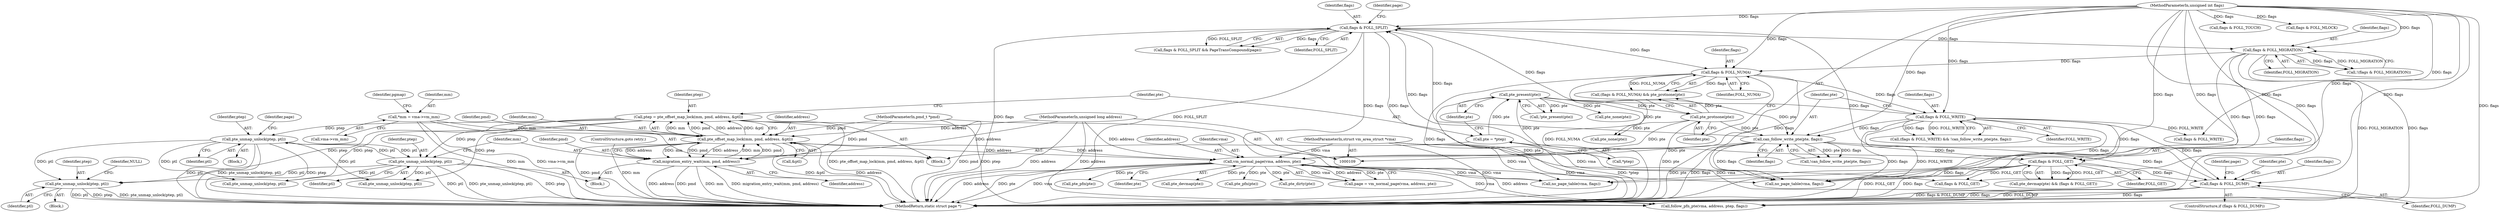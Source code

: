 digraph "0_linux_19be0eaffa3ac7d8eb6784ad9bdbc7d67ed8e619_0@pointer" {
"1000203" [label="(Call,pte_unmap_unlock(ptep, ptl))"];
"1000139" [label="(Call,ptep = pte_offset_map_lock(mm, pmd, address, &ptl))"];
"1000141" [label="(Call,pte_offset_map_lock(mm, pmd, address, &ptl))"];
"1000116" [label="(Call,*mm = vma->vm_mm)"];
"1000180" [label="(Call,migration_entry_wait(mm, pmd, address))"];
"1000112" [label="(MethodParameterIn,pmd_t *pmd)"];
"1000111" [label="(MethodParameterIn,unsigned long address)"];
"1000210" [label="(Call,vm_normal_page(vma, address, pte))"];
"1000110" [label="(MethodParameterIn,struct vm_area_struct *vma)"];
"1000199" [label="(Call,can_follow_write_pte(pte, flags))"];
"1000190" [label="(Call,pte_protnone(pte))"];
"1000153" [label="(Call,pte_present(pte))"];
"1000147" [label="(Call,pte = *ptep)"];
"1000195" [label="(Call,flags & FOLL_WRITE)"];
"1000187" [label="(Call,flags & FOLL_NUMA)"];
"1000282" [label="(Call,flags & FOLL_SPLIT)"];
"1000221" [label="(Call,flags & FOLL_GET)"];
"1000113" [label="(MethodParameterIn,unsigned int flags)"];
"1000246" [label="(Call,flags & FOLL_DUMP)"];
"1000160" [label="(Call,flags & FOLL_MIGRATION)"];
"1000291" [label="(Call,pte_unmap_unlock(ptep, ptl))"];
"1000177" [label="(Call,pte_unmap_unlock(ptep, ptl))"];
"1000292" [label="(Identifier,ptep)"];
"1000182" [label="(Identifier,pmd)"];
"1000326" [label="(Call,flags & FOLL_TOUCH)"];
"1000258" [label="(Call,pte_pfn(pte))"];
"1000311" [label="(Call,flags & FOLL_GET)"];
"1000186" [label="(Call,(flags & FOLL_NUMA) && pte_protnone(pte))"];
"1000212" [label="(Identifier,address)"];
"1000270" [label="(Call,follow_pfn_pte(vma, address, ptep, flags))"];
"1000386" [label="(Call,pte_none(pte))"];
"1000381" [label="(Call,pte_unmap_unlock(ptep, ptl))"];
"1000117" [label="(Identifier,mm)"];
"1000141" [label="(Call,pte_offset_map_lock(mm, pmd, address, &ptl))"];
"1000213" [label="(Identifier,pte)"];
"1000210" [label="(Call,vm_normal_page(vma, address, pte))"];
"1000219" [label="(Call,pte_devmap(pte))"];
"1000118" [label="(Call,vma->vm_mm)"];
"1000211" [label="(Identifier,vma)"];
"1000178" [label="(Identifier,ptep)"];
"1000162" [label="(Identifier,FOLL_MIGRATION)"];
"1000228" [label="(Call,pte_pfn(pte))"];
"1000116" [label="(Call,*mm = vma->vm_mm)"];
"1000195" [label="(Call,flags & FOLL_WRITE)"];
"1000154" [label="(Identifier,pte)"];
"1000179" [label="(Identifier,ptl)"];
"1000114" [label="(Block,)"];
"1000145" [label="(Call,&ptl)"];
"1000123" [label="(Identifier,pgmap)"];
"1000144" [label="(Identifier,address)"];
"1000287" [label="(Block,)"];
"1000247" [label="(Identifier,flags)"];
"1000177" [label="(Call,pte_unmap_unlock(ptep, ptl))"];
"1000143" [label="(Identifier,pmd)"];
"1000291" [label="(Call,pte_unmap_unlock(ptep, ptl))"];
"1000205" [label="(Identifier,ptl)"];
"1000248" [label="(Identifier,FOLL_DUMP)"];
"1000189" [label="(Identifier,FOLL_NUMA)"];
"1000251" [label="(Identifier,page)"];
"1000161" [label="(Identifier,flags)"];
"1000142" [label="(Identifier,mm)"];
"1000136" [label="(Call,no_page_table(vma, flags))"];
"1000160" [label="(Call,flags & FOLL_MIGRATION)"];
"1000200" [label="(Identifier,pte)"];
"1000245" [label="(ControlStructure,if (flags & FOLL_DUMP))"];
"1000375" [label="(Call,pte_unmap_unlock(ptep, ptl))"];
"1000149" [label="(Call,*ptep)"];
"1000348" [label="(Call,flags & FOLL_MLOCK)"];
"1000281" [label="(Call,flags & FOLL_SPLIT && PageTransCompound(page))"];
"1000222" [label="(Identifier,flags)"];
"1000155" [label="(Block,)"];
"1000111" [label="(MethodParameterIn,unsigned long address)"];
"1000204" [label="(Identifier,ptep)"];
"1000110" [label="(MethodParameterIn,struct vm_area_struct *vma)"];
"1000190" [label="(Call,pte_protnone(pte))"];
"1000337" [label="(Call,pte_dirty(pte))"];
"1000148" [label="(Identifier,pte)"];
"1000147" [label="(Call,pte = *ptep)"];
"1000183" [label="(Identifier,address)"];
"1000153" [label="(Call,pte_present(pte))"];
"1000282" [label="(Call,flags & FOLL_SPLIT)"];
"1000283" [label="(Identifier,flags)"];
"1000152" [label="(Call,!pte_present(pte))"];
"1000394" [label="(MethodReturn,static struct page *)"];
"1000259" [label="(Identifier,pte)"];
"1000208" [label="(Call,page = vm_normal_page(vma, address, pte))"];
"1000139" [label="(Call,ptep = pte_offset_map_lock(mm, pmd, address, &ptl))"];
"1000197" [label="(Identifier,FOLL_WRITE)"];
"1000188" [label="(Identifier,flags)"];
"1000198" [label="(Call,!can_follow_write_pte(pte, flags))"];
"1000196" [label="(Identifier,flags)"];
"1000221" [label="(Call,flags & FOLL_GET)"];
"1000246" [label="(Call,flags & FOLL_DUMP)"];
"1000191" [label="(Identifier,pte)"];
"1000223" [label="(Identifier,FOLL_GET)"];
"1000194" [label="(Call,(flags & FOLL_WRITE) && !can_follow_write_pte(pte, flags))"];
"1000332" [label="(Call,flags & FOLL_WRITE)"];
"1000180" [label="(Call,migration_entry_wait(mm, pmd, address))"];
"1000284" [label="(Identifier,FOLL_SPLIT)"];
"1000295" [label="(Identifier,page)"];
"1000140" [label="(Identifier,ptep)"];
"1000165" [label="(Call,pte_none(pte))"];
"1000286" [label="(Identifier,page)"];
"1000113" [label="(MethodParameterIn,unsigned int flags)"];
"1000184" [label="(ControlStructure,goto retry;)"];
"1000203" [label="(Call,pte_unmap_unlock(ptep, ptl))"];
"1000391" [label="(Call,no_page_table(vma, flags))"];
"1000207" [label="(Identifier,NULL)"];
"1000159" [label="(Call,!(flags & FOLL_MIGRATION))"];
"1000187" [label="(Call,flags & FOLL_NUMA)"];
"1000112" [label="(MethodParameterIn,pmd_t *pmd)"];
"1000293" [label="(Identifier,ptl)"];
"1000202" [label="(Block,)"];
"1000201" [label="(Identifier,flags)"];
"1000218" [label="(Call,pte_devmap(pte) && (flags & FOLL_GET))"];
"1000199" [label="(Call,can_follow_write_pte(pte, flags))"];
"1000181" [label="(Identifier,mm)"];
"1000203" -> "1000202"  [label="AST: "];
"1000203" -> "1000205"  [label="CFG: "];
"1000204" -> "1000203"  [label="AST: "];
"1000205" -> "1000203"  [label="AST: "];
"1000207" -> "1000203"  [label="CFG: "];
"1000203" -> "1000394"  [label="DDG: pte_unmap_unlock(ptep, ptl)"];
"1000203" -> "1000394"  [label="DDG: ptl"];
"1000203" -> "1000394"  [label="DDG: ptep"];
"1000139" -> "1000203"  [label="DDG: ptep"];
"1000291" -> "1000203"  [label="DDG: ptl"];
"1000177" -> "1000203"  [label="DDG: ptl"];
"1000139" -> "1000114"  [label="AST: "];
"1000139" -> "1000141"  [label="CFG: "];
"1000140" -> "1000139"  [label="AST: "];
"1000141" -> "1000139"  [label="AST: "];
"1000148" -> "1000139"  [label="CFG: "];
"1000139" -> "1000394"  [label="DDG: pte_offset_map_lock(mm, pmd, address, &ptl)"];
"1000141" -> "1000139"  [label="DDG: mm"];
"1000141" -> "1000139"  [label="DDG: pmd"];
"1000141" -> "1000139"  [label="DDG: address"];
"1000141" -> "1000139"  [label="DDG: &ptl"];
"1000139" -> "1000177"  [label="DDG: ptep"];
"1000139" -> "1000270"  [label="DDG: ptep"];
"1000139" -> "1000291"  [label="DDG: ptep"];
"1000139" -> "1000375"  [label="DDG: ptep"];
"1000139" -> "1000381"  [label="DDG: ptep"];
"1000141" -> "1000145"  [label="CFG: "];
"1000142" -> "1000141"  [label="AST: "];
"1000143" -> "1000141"  [label="AST: "];
"1000144" -> "1000141"  [label="AST: "];
"1000145" -> "1000141"  [label="AST: "];
"1000141" -> "1000394"  [label="DDG: mm"];
"1000141" -> "1000394"  [label="DDG: address"];
"1000141" -> "1000394"  [label="DDG: &ptl"];
"1000141" -> "1000394"  [label="DDG: pmd"];
"1000116" -> "1000141"  [label="DDG: mm"];
"1000180" -> "1000141"  [label="DDG: mm"];
"1000180" -> "1000141"  [label="DDG: pmd"];
"1000180" -> "1000141"  [label="DDG: address"];
"1000112" -> "1000141"  [label="DDG: pmd"];
"1000210" -> "1000141"  [label="DDG: address"];
"1000111" -> "1000141"  [label="DDG: address"];
"1000141" -> "1000180"  [label="DDG: mm"];
"1000141" -> "1000180"  [label="DDG: pmd"];
"1000141" -> "1000180"  [label="DDG: address"];
"1000141" -> "1000210"  [label="DDG: address"];
"1000116" -> "1000114"  [label="AST: "];
"1000116" -> "1000118"  [label="CFG: "];
"1000117" -> "1000116"  [label="AST: "];
"1000118" -> "1000116"  [label="AST: "];
"1000123" -> "1000116"  [label="CFG: "];
"1000116" -> "1000394"  [label="DDG: mm"];
"1000116" -> "1000394"  [label="DDG: vma->vm_mm"];
"1000180" -> "1000155"  [label="AST: "];
"1000180" -> "1000183"  [label="CFG: "];
"1000181" -> "1000180"  [label="AST: "];
"1000182" -> "1000180"  [label="AST: "];
"1000183" -> "1000180"  [label="AST: "];
"1000184" -> "1000180"  [label="CFG: "];
"1000180" -> "1000394"  [label="DDG: pmd"];
"1000180" -> "1000394"  [label="DDG: mm"];
"1000180" -> "1000394"  [label="DDG: migration_entry_wait(mm, pmd, address)"];
"1000180" -> "1000394"  [label="DDG: address"];
"1000112" -> "1000180"  [label="DDG: pmd"];
"1000111" -> "1000180"  [label="DDG: address"];
"1000112" -> "1000109"  [label="AST: "];
"1000112" -> "1000394"  [label="DDG: pmd"];
"1000111" -> "1000109"  [label="AST: "];
"1000111" -> "1000394"  [label="DDG: address"];
"1000111" -> "1000210"  [label="DDG: address"];
"1000111" -> "1000270"  [label="DDG: address"];
"1000210" -> "1000208"  [label="AST: "];
"1000210" -> "1000213"  [label="CFG: "];
"1000211" -> "1000210"  [label="AST: "];
"1000212" -> "1000210"  [label="AST: "];
"1000213" -> "1000210"  [label="AST: "];
"1000208" -> "1000210"  [label="CFG: "];
"1000210" -> "1000394"  [label="DDG: address"];
"1000210" -> "1000394"  [label="DDG: pte"];
"1000210" -> "1000394"  [label="DDG: vma"];
"1000210" -> "1000136"  [label="DDG: vma"];
"1000210" -> "1000208"  [label="DDG: vma"];
"1000210" -> "1000208"  [label="DDG: address"];
"1000210" -> "1000208"  [label="DDG: pte"];
"1000110" -> "1000210"  [label="DDG: vma"];
"1000199" -> "1000210"  [label="DDG: pte"];
"1000190" -> "1000210"  [label="DDG: pte"];
"1000153" -> "1000210"  [label="DDG: pte"];
"1000210" -> "1000219"  [label="DDG: pte"];
"1000210" -> "1000228"  [label="DDG: pte"];
"1000210" -> "1000258"  [label="DDG: pte"];
"1000210" -> "1000270"  [label="DDG: vma"];
"1000210" -> "1000270"  [label="DDG: address"];
"1000210" -> "1000337"  [label="DDG: pte"];
"1000210" -> "1000391"  [label="DDG: vma"];
"1000110" -> "1000109"  [label="AST: "];
"1000110" -> "1000394"  [label="DDG: vma"];
"1000110" -> "1000136"  [label="DDG: vma"];
"1000110" -> "1000270"  [label="DDG: vma"];
"1000110" -> "1000391"  [label="DDG: vma"];
"1000199" -> "1000198"  [label="AST: "];
"1000199" -> "1000201"  [label="CFG: "];
"1000200" -> "1000199"  [label="AST: "];
"1000201" -> "1000199"  [label="AST: "];
"1000198" -> "1000199"  [label="CFG: "];
"1000199" -> "1000394"  [label="DDG: flags"];
"1000199" -> "1000394"  [label="DDG: pte"];
"1000199" -> "1000198"  [label="DDG: pte"];
"1000199" -> "1000198"  [label="DDG: flags"];
"1000190" -> "1000199"  [label="DDG: pte"];
"1000153" -> "1000199"  [label="DDG: pte"];
"1000195" -> "1000199"  [label="DDG: flags"];
"1000113" -> "1000199"  [label="DDG: flags"];
"1000199" -> "1000221"  [label="DDG: flags"];
"1000199" -> "1000246"  [label="DDG: flags"];
"1000199" -> "1000282"  [label="DDG: flags"];
"1000199" -> "1000391"  [label="DDG: flags"];
"1000190" -> "1000186"  [label="AST: "];
"1000190" -> "1000191"  [label="CFG: "];
"1000191" -> "1000190"  [label="AST: "];
"1000186" -> "1000190"  [label="CFG: "];
"1000190" -> "1000394"  [label="DDG: pte"];
"1000190" -> "1000186"  [label="DDG: pte"];
"1000153" -> "1000190"  [label="DDG: pte"];
"1000190" -> "1000386"  [label="DDG: pte"];
"1000153" -> "1000152"  [label="AST: "];
"1000153" -> "1000154"  [label="CFG: "];
"1000154" -> "1000153"  [label="AST: "];
"1000152" -> "1000153"  [label="CFG: "];
"1000153" -> "1000394"  [label="DDG: pte"];
"1000153" -> "1000152"  [label="DDG: pte"];
"1000147" -> "1000153"  [label="DDG: pte"];
"1000153" -> "1000165"  [label="DDG: pte"];
"1000153" -> "1000386"  [label="DDG: pte"];
"1000147" -> "1000114"  [label="AST: "];
"1000147" -> "1000149"  [label="CFG: "];
"1000148" -> "1000147"  [label="AST: "];
"1000149" -> "1000147"  [label="AST: "];
"1000154" -> "1000147"  [label="CFG: "];
"1000147" -> "1000394"  [label="DDG: *ptep"];
"1000195" -> "1000194"  [label="AST: "];
"1000195" -> "1000197"  [label="CFG: "];
"1000196" -> "1000195"  [label="AST: "];
"1000197" -> "1000195"  [label="AST: "];
"1000200" -> "1000195"  [label="CFG: "];
"1000194" -> "1000195"  [label="CFG: "];
"1000195" -> "1000394"  [label="DDG: FOLL_WRITE"];
"1000195" -> "1000394"  [label="DDG: flags"];
"1000195" -> "1000194"  [label="DDG: flags"];
"1000195" -> "1000194"  [label="DDG: FOLL_WRITE"];
"1000187" -> "1000195"  [label="DDG: flags"];
"1000113" -> "1000195"  [label="DDG: flags"];
"1000195" -> "1000221"  [label="DDG: flags"];
"1000195" -> "1000246"  [label="DDG: flags"];
"1000195" -> "1000282"  [label="DDG: flags"];
"1000195" -> "1000332"  [label="DDG: FOLL_WRITE"];
"1000195" -> "1000391"  [label="DDG: flags"];
"1000187" -> "1000186"  [label="AST: "];
"1000187" -> "1000189"  [label="CFG: "];
"1000188" -> "1000187"  [label="AST: "];
"1000189" -> "1000187"  [label="AST: "];
"1000191" -> "1000187"  [label="CFG: "];
"1000186" -> "1000187"  [label="CFG: "];
"1000187" -> "1000394"  [label="DDG: flags"];
"1000187" -> "1000394"  [label="DDG: FOLL_NUMA"];
"1000187" -> "1000186"  [label="DDG: flags"];
"1000187" -> "1000186"  [label="DDG: FOLL_NUMA"];
"1000282" -> "1000187"  [label="DDG: flags"];
"1000160" -> "1000187"  [label="DDG: flags"];
"1000113" -> "1000187"  [label="DDG: flags"];
"1000187" -> "1000391"  [label="DDG: flags"];
"1000282" -> "1000281"  [label="AST: "];
"1000282" -> "1000284"  [label="CFG: "];
"1000283" -> "1000282"  [label="AST: "];
"1000284" -> "1000282"  [label="AST: "];
"1000286" -> "1000282"  [label="CFG: "];
"1000281" -> "1000282"  [label="CFG: "];
"1000282" -> "1000394"  [label="DDG: FOLL_SPLIT"];
"1000282" -> "1000394"  [label="DDG: flags"];
"1000282" -> "1000136"  [label="DDG: flags"];
"1000282" -> "1000160"  [label="DDG: flags"];
"1000282" -> "1000281"  [label="DDG: flags"];
"1000282" -> "1000281"  [label="DDG: FOLL_SPLIT"];
"1000221" -> "1000282"  [label="DDG: flags"];
"1000246" -> "1000282"  [label="DDG: flags"];
"1000113" -> "1000282"  [label="DDG: flags"];
"1000282" -> "1000311"  [label="DDG: flags"];
"1000221" -> "1000218"  [label="AST: "];
"1000221" -> "1000223"  [label="CFG: "];
"1000222" -> "1000221"  [label="AST: "];
"1000223" -> "1000221"  [label="AST: "];
"1000218" -> "1000221"  [label="CFG: "];
"1000221" -> "1000394"  [label="DDG: FOLL_GET"];
"1000221" -> "1000394"  [label="DDG: flags"];
"1000221" -> "1000218"  [label="DDG: flags"];
"1000221" -> "1000218"  [label="DDG: FOLL_GET"];
"1000113" -> "1000221"  [label="DDG: flags"];
"1000221" -> "1000246"  [label="DDG: flags"];
"1000221" -> "1000311"  [label="DDG: FOLL_GET"];
"1000221" -> "1000391"  [label="DDG: flags"];
"1000113" -> "1000109"  [label="AST: "];
"1000113" -> "1000394"  [label="DDG: flags"];
"1000113" -> "1000136"  [label="DDG: flags"];
"1000113" -> "1000160"  [label="DDG: flags"];
"1000113" -> "1000246"  [label="DDG: flags"];
"1000113" -> "1000270"  [label="DDG: flags"];
"1000113" -> "1000311"  [label="DDG: flags"];
"1000113" -> "1000326"  [label="DDG: flags"];
"1000113" -> "1000332"  [label="DDG: flags"];
"1000113" -> "1000348"  [label="DDG: flags"];
"1000113" -> "1000391"  [label="DDG: flags"];
"1000246" -> "1000245"  [label="AST: "];
"1000246" -> "1000248"  [label="CFG: "];
"1000247" -> "1000246"  [label="AST: "];
"1000248" -> "1000246"  [label="AST: "];
"1000251" -> "1000246"  [label="CFG: "];
"1000259" -> "1000246"  [label="CFG: "];
"1000246" -> "1000394"  [label="DDG: FOLL_DUMP"];
"1000246" -> "1000394"  [label="DDG: flags & FOLL_DUMP"];
"1000246" -> "1000394"  [label="DDG: flags"];
"1000246" -> "1000270"  [label="DDG: flags"];
"1000160" -> "1000159"  [label="AST: "];
"1000160" -> "1000162"  [label="CFG: "];
"1000161" -> "1000160"  [label="AST: "];
"1000162" -> "1000160"  [label="AST: "];
"1000159" -> "1000160"  [label="CFG: "];
"1000160" -> "1000394"  [label="DDG: FOLL_MIGRATION"];
"1000160" -> "1000394"  [label="DDG: flags"];
"1000160" -> "1000136"  [label="DDG: flags"];
"1000160" -> "1000159"  [label="DDG: flags"];
"1000160" -> "1000159"  [label="DDG: FOLL_MIGRATION"];
"1000160" -> "1000391"  [label="DDG: flags"];
"1000291" -> "1000287"  [label="AST: "];
"1000291" -> "1000293"  [label="CFG: "];
"1000292" -> "1000291"  [label="AST: "];
"1000293" -> "1000291"  [label="AST: "];
"1000295" -> "1000291"  [label="CFG: "];
"1000291" -> "1000394"  [label="DDG: pte_unmap_unlock(ptep, ptl)"];
"1000291" -> "1000394"  [label="DDG: ptep"];
"1000291" -> "1000394"  [label="DDG: ptl"];
"1000291" -> "1000177"  [label="DDG: ptl"];
"1000177" -> "1000291"  [label="DDG: ptl"];
"1000291" -> "1000375"  [label="DDG: ptl"];
"1000291" -> "1000381"  [label="DDG: ptl"];
"1000177" -> "1000155"  [label="AST: "];
"1000177" -> "1000179"  [label="CFG: "];
"1000178" -> "1000177"  [label="AST: "];
"1000179" -> "1000177"  [label="AST: "];
"1000181" -> "1000177"  [label="CFG: "];
"1000177" -> "1000394"  [label="DDG: ptep"];
"1000177" -> "1000394"  [label="DDG: ptl"];
"1000177" -> "1000394"  [label="DDG: pte_unmap_unlock(ptep, ptl)"];
"1000177" -> "1000375"  [label="DDG: ptl"];
"1000177" -> "1000381"  [label="DDG: ptl"];
}
